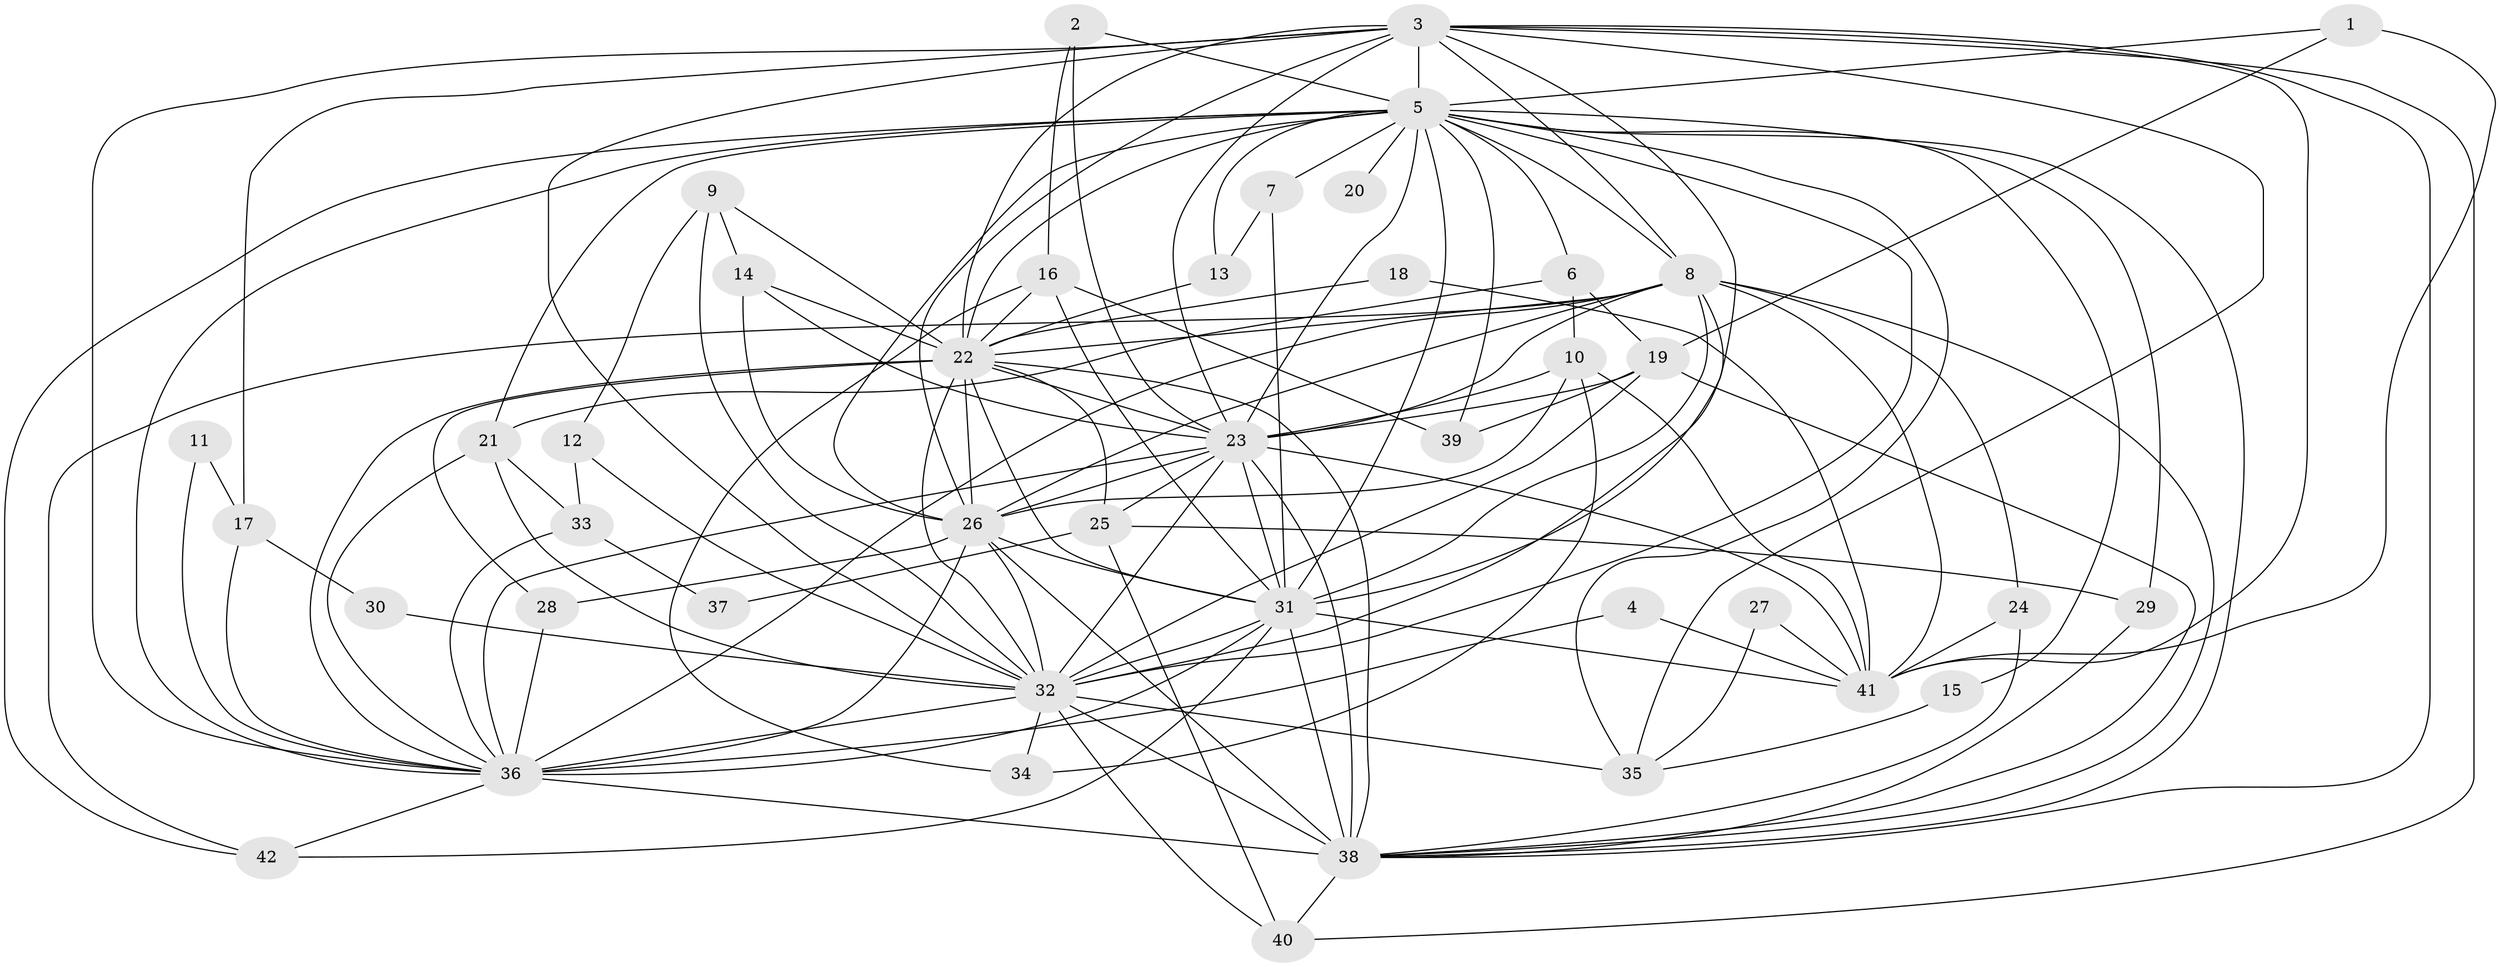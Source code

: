 // original degree distribution, {17: 0.012048192771084338, 14: 0.03614457831325301, 23: 0.012048192771084338, 18: 0.012048192771084338, 16: 0.012048192771084338, 19: 0.012048192771084338, 25: 0.012048192771084338, 21: 0.012048192771084338, 11: 0.012048192771084338, 2: 0.5542168674698795, 5: 0.04819277108433735, 4: 0.07228915662650602, 3: 0.1686746987951807, 6: 0.024096385542168676}
// Generated by graph-tools (version 1.1) at 2025/01/03/09/25 03:01:25]
// undirected, 42 vertices, 131 edges
graph export_dot {
graph [start="1"]
  node [color=gray90,style=filled];
  1;
  2;
  3;
  4;
  5;
  6;
  7;
  8;
  9;
  10;
  11;
  12;
  13;
  14;
  15;
  16;
  17;
  18;
  19;
  20;
  21;
  22;
  23;
  24;
  25;
  26;
  27;
  28;
  29;
  30;
  31;
  32;
  33;
  34;
  35;
  36;
  37;
  38;
  39;
  40;
  41;
  42;
  1 -- 5 [weight=1.0];
  1 -- 19 [weight=1.0];
  1 -- 41 [weight=1.0];
  2 -- 5 [weight=1.0];
  2 -- 16 [weight=1.0];
  2 -- 23 [weight=1.0];
  3 -- 5 [weight=1.0];
  3 -- 8 [weight=1.0];
  3 -- 17 [weight=1.0];
  3 -- 22 [weight=1.0];
  3 -- 23 [weight=1.0];
  3 -- 26 [weight=1.0];
  3 -- 31 [weight=1.0];
  3 -- 32 [weight=1.0];
  3 -- 35 [weight=1.0];
  3 -- 36 [weight=1.0];
  3 -- 38 [weight=1.0];
  3 -- 40 [weight=1.0];
  3 -- 41 [weight=1.0];
  4 -- 36 [weight=1.0];
  4 -- 41 [weight=1.0];
  5 -- 6 [weight=1.0];
  5 -- 7 [weight=1.0];
  5 -- 8 [weight=1.0];
  5 -- 13 [weight=2.0];
  5 -- 15 [weight=1.0];
  5 -- 20 [weight=1.0];
  5 -- 21 [weight=1.0];
  5 -- 22 [weight=1.0];
  5 -- 23 [weight=3.0];
  5 -- 26 [weight=1.0];
  5 -- 29 [weight=1.0];
  5 -- 31 [weight=1.0];
  5 -- 32 [weight=1.0];
  5 -- 35 [weight=1.0];
  5 -- 36 [weight=1.0];
  5 -- 38 [weight=1.0];
  5 -- 39 [weight=1.0];
  5 -- 42 [weight=1.0];
  6 -- 10 [weight=1.0];
  6 -- 19 [weight=1.0];
  6 -- 21 [weight=1.0];
  7 -- 13 [weight=1.0];
  7 -- 31 [weight=1.0];
  8 -- 22 [weight=1.0];
  8 -- 23 [weight=2.0];
  8 -- 24 [weight=1.0];
  8 -- 26 [weight=1.0];
  8 -- 31 [weight=1.0];
  8 -- 32 [weight=2.0];
  8 -- 36 [weight=1.0];
  8 -- 38 [weight=1.0];
  8 -- 41 [weight=1.0];
  8 -- 42 [weight=1.0];
  9 -- 12 [weight=1.0];
  9 -- 14 [weight=1.0];
  9 -- 22 [weight=1.0];
  9 -- 32 [weight=1.0];
  10 -- 23 [weight=1.0];
  10 -- 26 [weight=1.0];
  10 -- 34 [weight=1.0];
  10 -- 41 [weight=1.0];
  11 -- 17 [weight=1.0];
  11 -- 36 [weight=1.0];
  12 -- 32 [weight=1.0];
  12 -- 33 [weight=1.0];
  13 -- 22 [weight=1.0];
  14 -- 22 [weight=1.0];
  14 -- 23 [weight=1.0];
  14 -- 26 [weight=1.0];
  15 -- 35 [weight=1.0];
  16 -- 22 [weight=1.0];
  16 -- 31 [weight=1.0];
  16 -- 34 [weight=1.0];
  16 -- 39 [weight=1.0];
  17 -- 30 [weight=1.0];
  17 -- 36 [weight=1.0];
  18 -- 22 [weight=1.0];
  18 -- 41 [weight=1.0];
  19 -- 23 [weight=1.0];
  19 -- 32 [weight=1.0];
  19 -- 38 [weight=1.0];
  19 -- 39 [weight=1.0];
  21 -- 32 [weight=1.0];
  21 -- 33 [weight=1.0];
  21 -- 36 [weight=1.0];
  22 -- 23 [weight=2.0];
  22 -- 25 [weight=1.0];
  22 -- 26 [weight=1.0];
  22 -- 28 [weight=1.0];
  22 -- 31 [weight=1.0];
  22 -- 32 [weight=2.0];
  22 -- 36 [weight=1.0];
  22 -- 38 [weight=2.0];
  23 -- 25 [weight=1.0];
  23 -- 26 [weight=1.0];
  23 -- 31 [weight=1.0];
  23 -- 32 [weight=1.0];
  23 -- 36 [weight=1.0];
  23 -- 38 [weight=2.0];
  23 -- 41 [weight=2.0];
  24 -- 38 [weight=1.0];
  24 -- 41 [weight=1.0];
  25 -- 29 [weight=1.0];
  25 -- 37 [weight=1.0];
  25 -- 40 [weight=1.0];
  26 -- 28 [weight=1.0];
  26 -- 31 [weight=2.0];
  26 -- 32 [weight=2.0];
  26 -- 36 [weight=1.0];
  26 -- 38 [weight=1.0];
  27 -- 35 [weight=1.0];
  27 -- 41 [weight=1.0];
  28 -- 36 [weight=1.0];
  29 -- 38 [weight=1.0];
  30 -- 32 [weight=1.0];
  31 -- 32 [weight=1.0];
  31 -- 36 [weight=2.0];
  31 -- 38 [weight=2.0];
  31 -- 41 [weight=1.0];
  31 -- 42 [weight=1.0];
  32 -- 34 [weight=1.0];
  32 -- 35 [weight=2.0];
  32 -- 36 [weight=2.0];
  32 -- 38 [weight=2.0];
  32 -- 40 [weight=1.0];
  33 -- 36 [weight=1.0];
  33 -- 37 [weight=1.0];
  36 -- 38 [weight=1.0];
  36 -- 42 [weight=1.0];
  38 -- 40 [weight=1.0];
}
